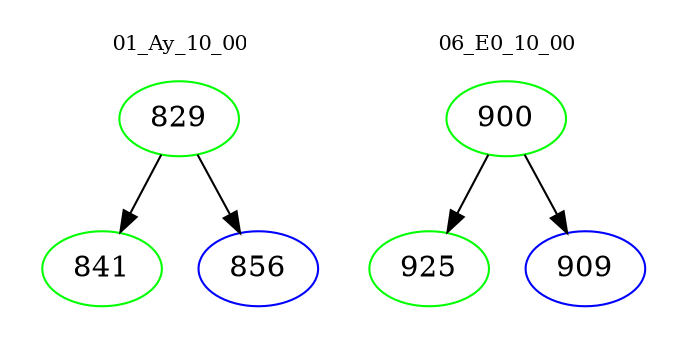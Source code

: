 digraph{
subgraph cluster_0 {
color = white
label = "01_Ay_10_00";
fontsize=10;
T0_829 [label="829", color="green"]
T0_829 -> T0_841 [color="black"]
T0_841 [label="841", color="green"]
T0_829 -> T0_856 [color="black"]
T0_856 [label="856", color="blue"]
}
subgraph cluster_1 {
color = white
label = "06_E0_10_00";
fontsize=10;
T1_900 [label="900", color="green"]
T1_900 -> T1_925 [color="black"]
T1_925 [label="925", color="green"]
T1_900 -> T1_909 [color="black"]
T1_909 [label="909", color="blue"]
}
}
